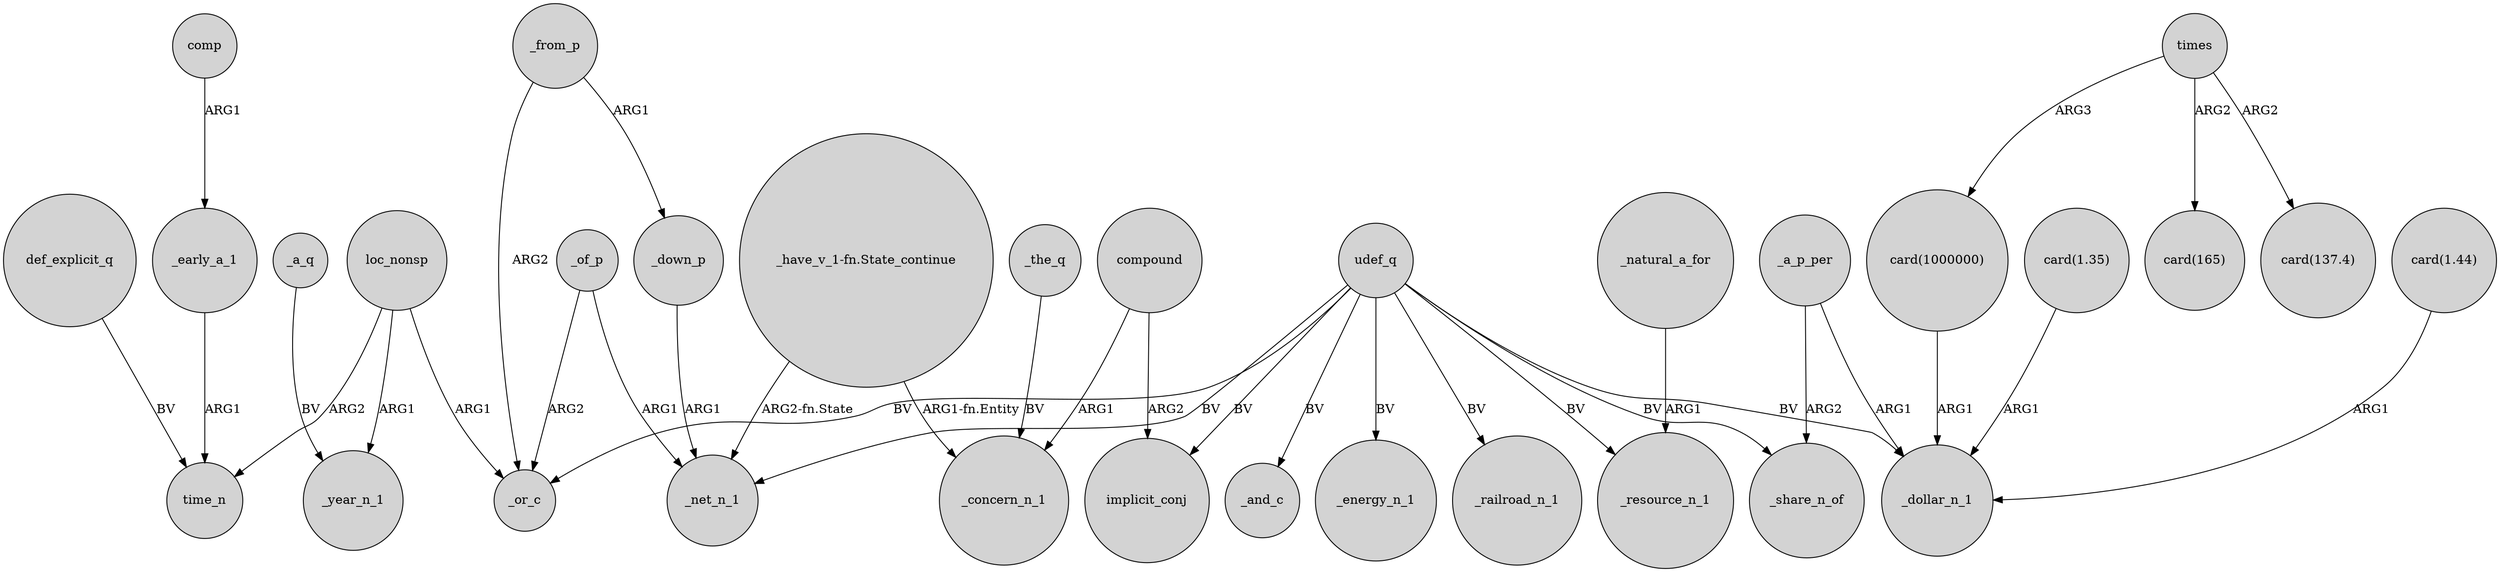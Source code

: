 digraph {
	node [shape=circle style=filled]
	_early_a_1 -> time_n [label=ARG1]
	loc_nonsp -> _year_n_1 [label=ARG1]
	times -> "card(1000000)" [label=ARG3]
	comp -> _early_a_1 [label=ARG1]
	"_have_v_1-fn.State_continue" -> _concern_n_1 [label="ARG1-fn.Entity"]
	times -> "card(165)" [label=ARG2]
	_a_q -> _year_n_1 [label=BV]
	udef_q -> _and_c [label=BV]
	_the_q -> _concern_n_1 [label=BV]
	compound -> implicit_conj [label=ARG2]
	udef_q -> _or_c [label=BV]
	_from_p -> _down_p [label=ARG1]
	udef_q -> _energy_n_1 [label=BV]
	_a_p_per -> _share_n_of [label=ARG2]
	udef_q -> _share_n_of [label=BV]
	udef_q -> _net_n_1 [label=BV]
	udef_q -> _dollar_n_1 [label=BV]
	compound -> _concern_n_1 [label=ARG1]
	"card(1000000)" -> _dollar_n_1 [label=ARG1]
	_of_p -> _net_n_1 [label=ARG1]
	_from_p -> _or_c [label=ARG2]
	loc_nonsp -> _or_c [label=ARG1]
	"_have_v_1-fn.State_continue" -> _net_n_1 [label="ARG2-fn.State"]
	_a_p_per -> _dollar_n_1 [label=ARG1]
	times -> "card(137.4)" [label=ARG2]
	"card(1.35)" -> _dollar_n_1 [label=ARG1]
	udef_q -> _resource_n_1 [label=BV]
	def_explicit_q -> time_n [label=BV]
	_of_p -> _or_c [label=ARG2]
	loc_nonsp -> time_n [label=ARG2]
	_down_p -> _net_n_1 [label=ARG1]
	udef_q -> _railroad_n_1 [label=BV]
	"card(1.44)" -> _dollar_n_1 [label=ARG1]
	udef_q -> implicit_conj [label=BV]
	_natural_a_for -> _resource_n_1 [label=ARG1]
}
